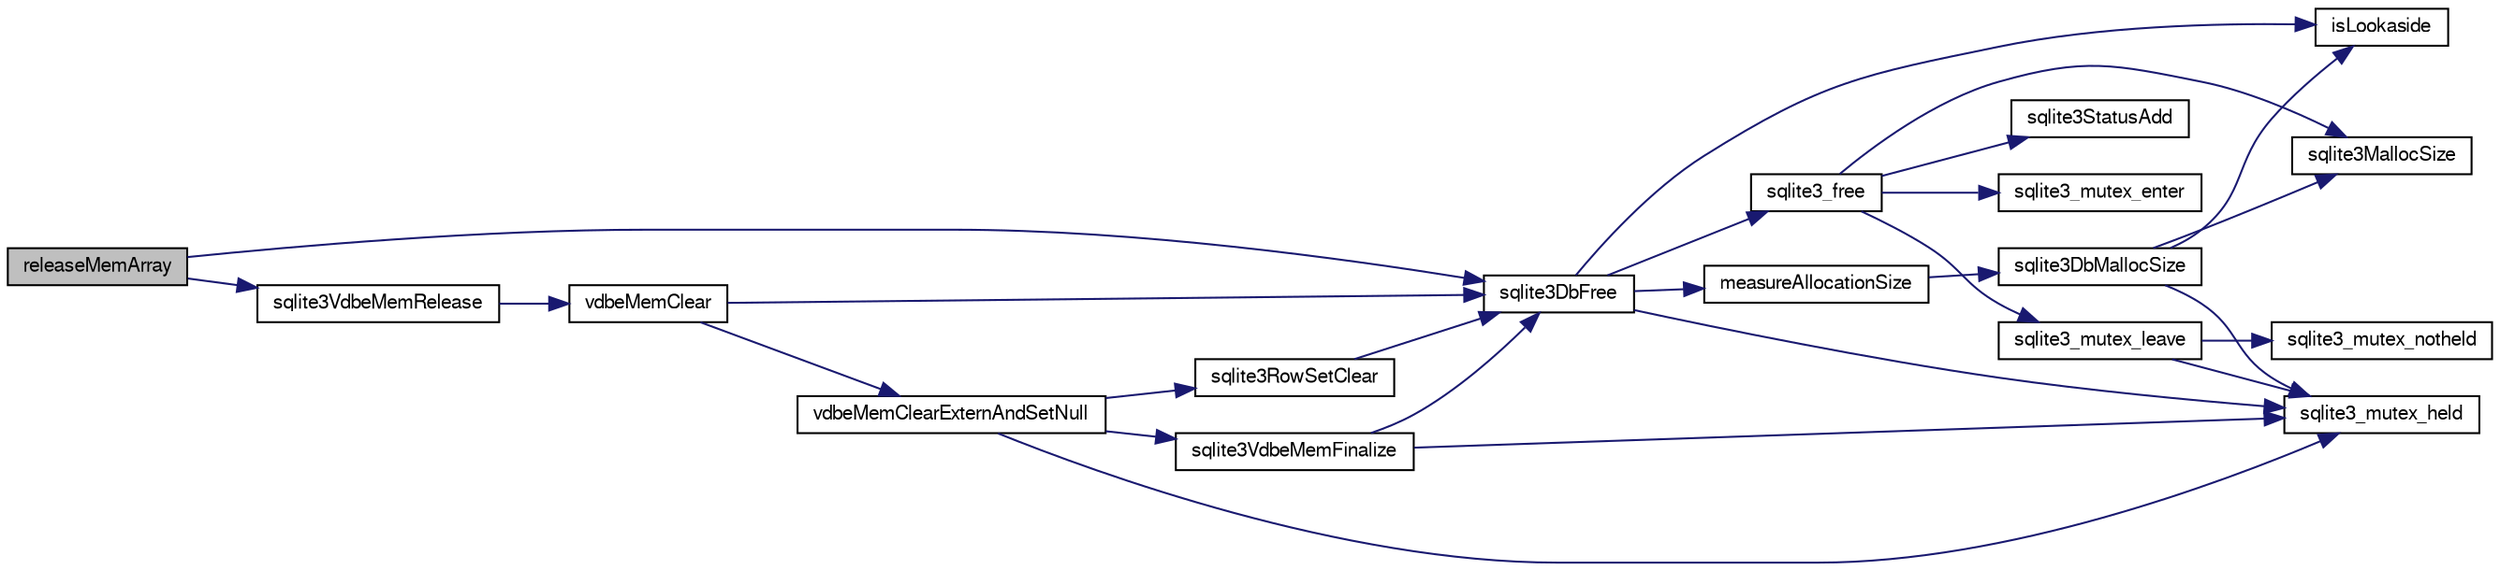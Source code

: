 digraph "releaseMemArray"
{
  edge [fontname="FreeSans",fontsize="10",labelfontname="FreeSans",labelfontsize="10"];
  node [fontname="FreeSans",fontsize="10",shape=record];
  rankdir="LR";
  Node260648 [label="releaseMemArray",height=0.2,width=0.4,color="black", fillcolor="grey75", style="filled", fontcolor="black"];
  Node260648 -> Node260649 [color="midnightblue",fontsize="10",style="solid",fontname="FreeSans"];
  Node260649 [label="sqlite3DbFree",height=0.2,width=0.4,color="black", fillcolor="white", style="filled",URL="$sqlite3_8c.html#ac70ab821a6607b4a1b909582dc37a069"];
  Node260649 -> Node260650 [color="midnightblue",fontsize="10",style="solid",fontname="FreeSans"];
  Node260650 [label="sqlite3_mutex_held",height=0.2,width=0.4,color="black", fillcolor="white", style="filled",URL="$sqlite3_8c.html#acf77da68932b6bc163c5e68547ecc3e7"];
  Node260649 -> Node260651 [color="midnightblue",fontsize="10",style="solid",fontname="FreeSans"];
  Node260651 [label="measureAllocationSize",height=0.2,width=0.4,color="black", fillcolor="white", style="filled",URL="$sqlite3_8c.html#a45731e644a22fdb756e2b6337224217a"];
  Node260651 -> Node260652 [color="midnightblue",fontsize="10",style="solid",fontname="FreeSans"];
  Node260652 [label="sqlite3DbMallocSize",height=0.2,width=0.4,color="black", fillcolor="white", style="filled",URL="$sqlite3_8c.html#aa397e5a8a03495203a0767abf0a71f86"];
  Node260652 -> Node260653 [color="midnightblue",fontsize="10",style="solid",fontname="FreeSans"];
  Node260653 [label="sqlite3MallocSize",height=0.2,width=0.4,color="black", fillcolor="white", style="filled",URL="$sqlite3_8c.html#acf5d2a5f35270bafb050bd2def576955"];
  Node260652 -> Node260650 [color="midnightblue",fontsize="10",style="solid",fontname="FreeSans"];
  Node260652 -> Node260654 [color="midnightblue",fontsize="10",style="solid",fontname="FreeSans"];
  Node260654 [label="isLookaside",height=0.2,width=0.4,color="black", fillcolor="white", style="filled",URL="$sqlite3_8c.html#a770fa05ff9717b75e16f4d968a77b897"];
  Node260649 -> Node260654 [color="midnightblue",fontsize="10",style="solid",fontname="FreeSans"];
  Node260649 -> Node260655 [color="midnightblue",fontsize="10",style="solid",fontname="FreeSans"];
  Node260655 [label="sqlite3_free",height=0.2,width=0.4,color="black", fillcolor="white", style="filled",URL="$sqlite3_8c.html#a6552349e36a8a691af5487999ab09519"];
  Node260655 -> Node260656 [color="midnightblue",fontsize="10",style="solid",fontname="FreeSans"];
  Node260656 [label="sqlite3_mutex_enter",height=0.2,width=0.4,color="black", fillcolor="white", style="filled",URL="$sqlite3_8c.html#a1c12cde690bd89f104de5cbad12a6bf5"];
  Node260655 -> Node260657 [color="midnightblue",fontsize="10",style="solid",fontname="FreeSans"];
  Node260657 [label="sqlite3StatusAdd",height=0.2,width=0.4,color="black", fillcolor="white", style="filled",URL="$sqlite3_8c.html#afa029f93586aeab4cc85360905dae9cd"];
  Node260655 -> Node260653 [color="midnightblue",fontsize="10",style="solid",fontname="FreeSans"];
  Node260655 -> Node260658 [color="midnightblue",fontsize="10",style="solid",fontname="FreeSans"];
  Node260658 [label="sqlite3_mutex_leave",height=0.2,width=0.4,color="black", fillcolor="white", style="filled",URL="$sqlite3_8c.html#a5838d235601dbd3c1fa993555c6bcc93"];
  Node260658 -> Node260650 [color="midnightblue",fontsize="10",style="solid",fontname="FreeSans"];
  Node260658 -> Node260659 [color="midnightblue",fontsize="10",style="solid",fontname="FreeSans"];
  Node260659 [label="sqlite3_mutex_notheld",height=0.2,width=0.4,color="black", fillcolor="white", style="filled",URL="$sqlite3_8c.html#a83967c837c1c000d3b5adcfaa688f5dc"];
  Node260648 -> Node260660 [color="midnightblue",fontsize="10",style="solid",fontname="FreeSans"];
  Node260660 [label="sqlite3VdbeMemRelease",height=0.2,width=0.4,color="black", fillcolor="white", style="filled",URL="$sqlite3_8c.html#a90606361dbeba88159fd6ff03fcc10cc"];
  Node260660 -> Node260661 [color="midnightblue",fontsize="10",style="solid",fontname="FreeSans"];
  Node260661 [label="vdbeMemClear",height=0.2,width=0.4,color="black", fillcolor="white", style="filled",URL="$sqlite3_8c.html#a489eef6e55ad0dadf67578726b935d12"];
  Node260661 -> Node260662 [color="midnightblue",fontsize="10",style="solid",fontname="FreeSans"];
  Node260662 [label="vdbeMemClearExternAndSetNull",height=0.2,width=0.4,color="black", fillcolor="white", style="filled",URL="$sqlite3_8c.html#a29c41a360fb0e86b817777daf061230c"];
  Node260662 -> Node260650 [color="midnightblue",fontsize="10",style="solid",fontname="FreeSans"];
  Node260662 -> Node260663 [color="midnightblue",fontsize="10",style="solid",fontname="FreeSans"];
  Node260663 [label="sqlite3VdbeMemFinalize",height=0.2,width=0.4,color="black", fillcolor="white", style="filled",URL="$sqlite3_8c.html#a2568220f48ddef81b1c43e401042d9d2"];
  Node260663 -> Node260650 [color="midnightblue",fontsize="10",style="solid",fontname="FreeSans"];
  Node260663 -> Node260649 [color="midnightblue",fontsize="10",style="solid",fontname="FreeSans"];
  Node260662 -> Node260664 [color="midnightblue",fontsize="10",style="solid",fontname="FreeSans"];
  Node260664 [label="sqlite3RowSetClear",height=0.2,width=0.4,color="black", fillcolor="white", style="filled",URL="$sqlite3_8c.html#ae153de0cd969511a607e26deeca80342"];
  Node260664 -> Node260649 [color="midnightblue",fontsize="10",style="solid",fontname="FreeSans"];
  Node260661 -> Node260649 [color="midnightblue",fontsize="10",style="solid",fontname="FreeSans"];
}
